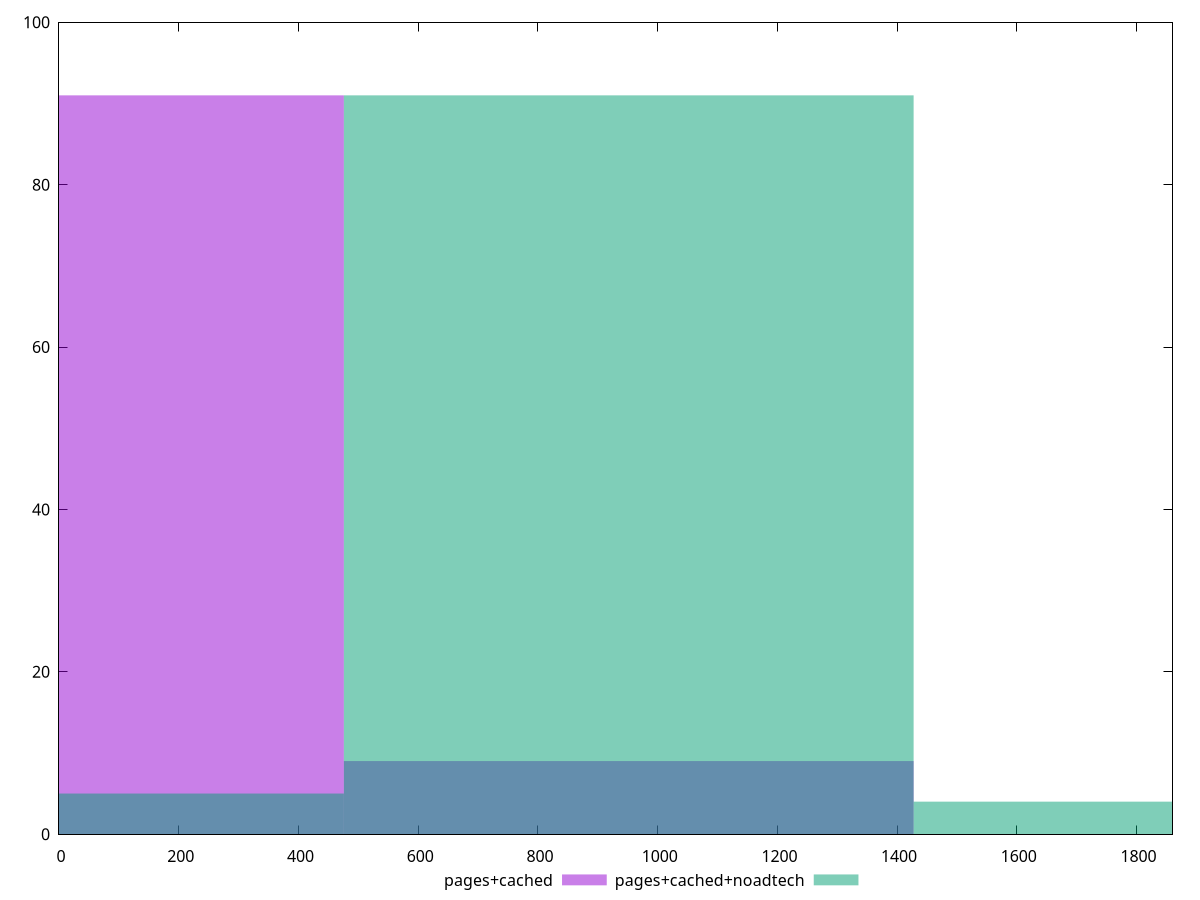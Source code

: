 reset

$pagesCached <<EOF
0 91
951.701744747418 9
EOF

$pagesCachedNoadtech <<EOF
951.701744747418 91
0 5
1903.403489494836 4
EOF

set key outside below
set boxwidth 951.701744747418
set xrange [0:1860]
set yrange [0:100]
set trange [0:100]
set style fill transparent solid 0.5 noborder
set terminal svg size 640, 500 enhanced background rgb 'white'
set output "report_00015_2021-02-09T16-11-33.973Z/uses-http2/comparison/histogram/1_vs_2.svg"

plot $pagesCached title "pages+cached" with boxes, \
     $pagesCachedNoadtech title "pages+cached+noadtech" with boxes

reset
